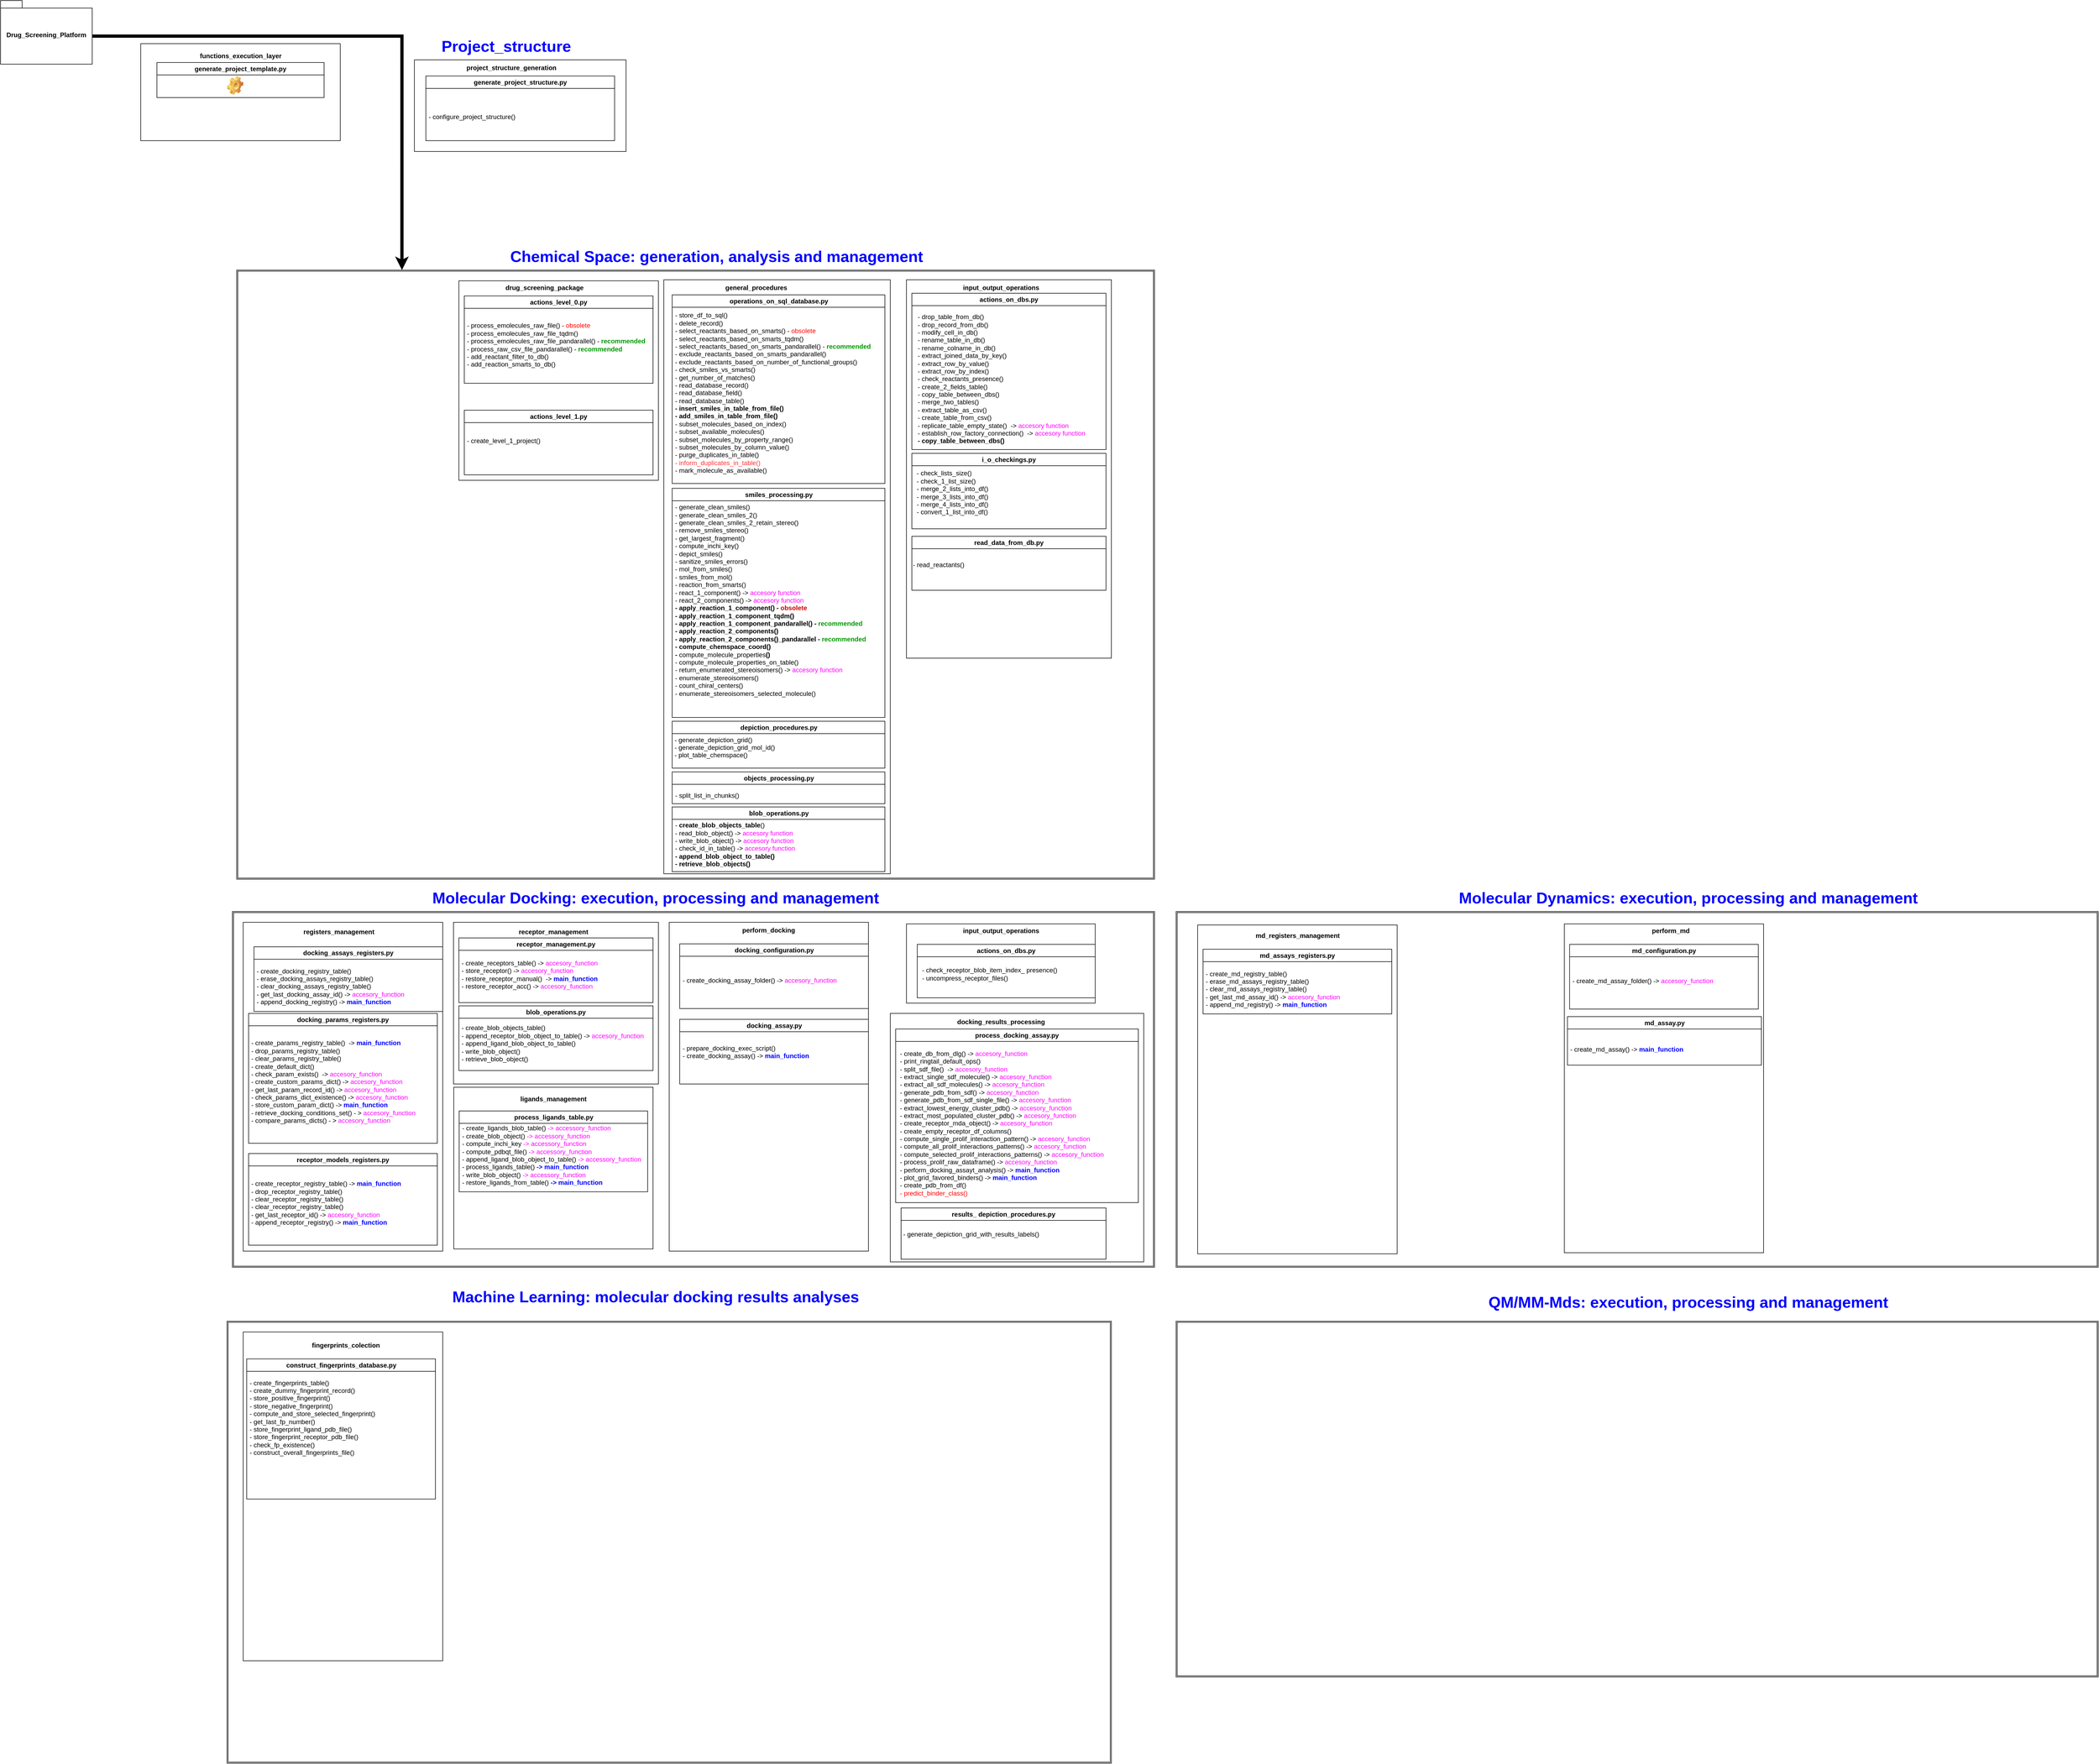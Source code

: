 <mxfile version="24.2.5" type="device">
  <diagram name="Page-1" id="ZjDDQJJPFg0Ox1GyfzFk">
    <mxGraphModel dx="5005" dy="4992" grid="1" gridSize="10" guides="1" tooltips="1" connect="1" arrows="0" fold="1" page="1" pageScale="1" pageWidth="850" pageHeight="4000" math="0" shadow="0">
      <root>
        <mxCell id="0" />
        <mxCell id="1" parent="0" />
        <mxCell id="5_DyJyI8M9IPfwXmiHKh-10" value="" style="shape=ext;double=1;rounded=0;whiteSpace=wrap;html=1;fillColor=none;" parent="1" vertex="1">
          <mxGeometry x="-2462" y="20" width="1702" height="1130" as="geometry" />
        </mxCell>
        <mxCell id="op9TbKIEDOTLHS-nMI7d-17" style="edgeStyle=orthogonalEdgeStyle;rounded=0;orthogonalLoop=1;jettySize=auto;html=1;exitX=0;exitY=0;exitDx=170;exitDy=66;exitPerimeter=0;entryX=0.18;entryY=0;entryDx=0;entryDy=0;entryPerimeter=0;strokeWidth=6;" parent="1" source="KJcT8KKadc8VXpA1oSE8-1" target="5_DyJyI8M9IPfwXmiHKh-10" edge="1">
          <mxGeometry relative="1" as="geometry">
            <mxPoint x="-2412" y="90" as="targetPoint" />
          </mxGeometry>
        </mxCell>
        <mxCell id="KJcT8KKadc8VXpA1oSE8-1" value="Drug_Screening_Platform" style="shape=folder;fontStyle=1;spacingTop=10;tabWidth=40;tabHeight=14;tabPosition=left;html=1;whiteSpace=wrap;" parent="1" vertex="1">
          <mxGeometry x="-2900" y="-480" width="170" height="118" as="geometry" />
        </mxCell>
        <mxCell id="S1ebgUeqdzHGPqSR9HJT-7" style="edgeStyle=orthogonalEdgeStyle;rounded=0;orthogonalLoop=1;jettySize=auto;html=1;exitX=1;exitY=0.5;exitDx=0;exitDy=0;entryX=0;entryY=0.5;entryDx=0;entryDy=0;" parent="1" edge="1">
          <mxGeometry relative="1" as="geometry">
            <mxPoint x="230" y="235" as="sourcePoint" />
          </mxGeometry>
        </mxCell>
        <mxCell id="S1ebgUeqdzHGPqSR9HJT-41" style="edgeStyle=orthogonalEdgeStyle;rounded=0;orthogonalLoop=1;jettySize=auto;html=1;exitX=0;exitY=1;exitDx=0;exitDy=0;entryX=0.75;entryY=1;entryDx=0;entryDy=0;" parent="1" edge="1">
          <mxGeometry relative="1" as="geometry">
            <mxPoint x="177.5" y="260" as="targetPoint" />
          </mxGeometry>
        </mxCell>
        <mxCell id="rPnB2i1iDil81EqJOdZv-5" value="" style="rounded=0;whiteSpace=wrap;html=1;" parent="1" vertex="1">
          <mxGeometry x="-2050" y="40" width="370" height="370" as="geometry" />
        </mxCell>
        <mxCell id="rPnB2i1iDil81EqJOdZv-6" value="drug_screening_package&amp;nbsp;" style="text;html=1;align=center;verticalAlign=middle;whiteSpace=wrap;rounded=0;fontStyle=1" parent="1" vertex="1">
          <mxGeometry x="-1987.5" y="38" width="195" height="30" as="geometry" />
        </mxCell>
        <mxCell id="rPnB2i1iDil81EqJOdZv-12" value="actions_level_0.py" style="swimlane;whiteSpace=wrap;html=1;" parent="1" vertex="1">
          <mxGeometry x="-2040" y="68" width="350" height="162" as="geometry">
            <mxRectangle x="190" y="190" width="140" height="30" as="alternateBounds" />
          </mxGeometry>
        </mxCell>
        <mxCell id="rPnB2i1iDil81EqJOdZv-13" value="- process_emolecules_raw_file() - &lt;font color=&quot;#ff0000&quot;&gt;obsolete&lt;/font&gt;&lt;div&gt;- process_emolecules_raw_file_tqdm()&lt;/div&gt;&lt;div&gt;- process_emolecules_raw_file_pandarallel() - &lt;font color=&quot;#009900&quot;&gt;&lt;b&gt;recommended&lt;/b&gt;&lt;/font&gt;&lt;/div&gt;&lt;div&gt;- process_raw_csv_file_pandarallel() -&amp;nbsp;&lt;font color=&quot;#009900&quot;&gt;&lt;b&gt;recommended&lt;/b&gt;&lt;/font&gt;&lt;font color=&quot;#009900&quot;&gt;&lt;b&gt;&lt;br&gt;&lt;/b&gt;&lt;/font&gt;&lt;div&gt;- add_reactant_filter_to_db()&lt;/div&gt;&lt;div&gt;- add_reaction_smarts_to_db()&lt;/div&gt;&lt;/div&gt;" style="text;html=1;align=left;verticalAlign=middle;whiteSpace=wrap;rounded=0;" parent="rPnB2i1iDil81EqJOdZv-12" vertex="1">
          <mxGeometry x="3" y="31" width="337" height="119" as="geometry" />
        </mxCell>
        <mxCell id="rPnB2i1iDil81EqJOdZv-15" value="actions_level_1.py" style="swimlane;whiteSpace=wrap;html=1;" parent="1" vertex="1">
          <mxGeometry x="-2040" y="280" width="350" height="120" as="geometry">
            <mxRectangle x="190" y="190" width="140" height="30" as="alternateBounds" />
          </mxGeometry>
        </mxCell>
        <mxCell id="rPnB2i1iDil81EqJOdZv-16" value="- create_level_1_project()" style="text;html=1;align=left;verticalAlign=middle;whiteSpace=wrap;rounded=0;" parent="rPnB2i1iDil81EqJOdZv-15" vertex="1">
          <mxGeometry x="3" y="25" width="190" height="64" as="geometry" />
        </mxCell>
        <mxCell id="op9TbKIEDOTLHS-nMI7d-1" value="" style="rounded=0;whiteSpace=wrap;html=1;" parent="1" vertex="1">
          <mxGeometry x="-1670" y="38" width="420" height="1102" as="geometry" />
        </mxCell>
        <mxCell id="op9TbKIEDOTLHS-nMI7d-2" value="general_procedures" style="text;html=1;align=center;verticalAlign=middle;whiteSpace=wrap;rounded=0;fontStyle=1" parent="1" vertex="1">
          <mxGeometry x="-1596.25" y="38" width="195" height="30" as="geometry" />
        </mxCell>
        <mxCell id="op9TbKIEDOTLHS-nMI7d-3" value="operations_on_sql_database.py" style="swimlane;whiteSpace=wrap;html=1;startSize=23;" parent="1" vertex="1">
          <mxGeometry x="-1654.5" y="66" width="394.5" height="350" as="geometry">
            <mxRectangle x="190" y="190" width="140" height="30" as="alternateBounds" />
          </mxGeometry>
        </mxCell>
        <mxCell id="op9TbKIEDOTLHS-nMI7d-4" value="- store_df_to_sql()&lt;div&gt;- delete_record()&lt;/div&gt;&lt;div&gt;- select_reactants_based_on_smarts() - &lt;font color=&quot;#ff0000&quot;&gt;obsolete&lt;/font&gt;&lt;/div&gt;&lt;div&gt;- select_reactants_based_on_smarts_tqdm()&lt;br&gt;&lt;/div&gt;&lt;div&gt;- select_reactants_based_on_smarts_pandarallel() - &lt;font color=&quot;#009900&quot;&gt;&lt;b&gt;recommended&lt;/b&gt;&lt;/font&gt;&lt;br&gt;&lt;/div&gt;&lt;div&gt;- exclude_reactants_based_on_smarts_pandarallel()&amp;nbsp;&lt;font color=&quot;#009900&quot;&gt;&lt;b&gt;&lt;br&gt;&lt;/b&gt;&lt;/font&gt;&lt;/div&gt;&lt;div&gt;- exclude_reactants_based_on_number_of_functional_groups()&lt;/div&gt;&lt;div&gt;- check_smiles_vs_smarts()&lt;/div&gt;&lt;div&gt;- get_number_of_matches()&lt;/div&gt;&lt;div&gt;- read_database_record()&lt;/div&gt;&lt;div&gt;- read_database_field()&lt;/div&gt;&lt;div&gt;- read_database_table()&lt;/div&gt;&lt;div&gt;&lt;b&gt;- insert_smiles_in_table_from_file()&lt;/b&gt;&lt;/div&gt;&lt;div&gt;&lt;b&gt;-&amp;nbsp;&lt;/b&gt;&lt;b style=&quot;background-color: initial;&quot;&gt;add_smiles_in_table_from_file()&lt;/b&gt;&lt;/div&gt;&lt;div&gt;- subset_molecules_based_on_index()&lt;/div&gt;&lt;div&gt;- subset_available_molecules()&lt;/div&gt;&lt;div&gt;- subset_molecules_by_property_range()&lt;/div&gt;&lt;div&gt;- subset_molecules_by_column_value()&lt;/div&gt;&lt;div&gt;&lt;div&gt;- purge_duplicates_in_table()&lt;/div&gt;&lt;div&gt;&lt;font color=&quot;#ff3333&quot;&gt;- inform_duplicates_in_table()&lt;/font&gt;&lt;/div&gt;&lt;div&gt;- mark_molecule_as_available()&lt;/div&gt;&lt;/div&gt;" style="text;html=1;align=left;verticalAlign=middle;whiteSpace=wrap;rounded=0;" parent="op9TbKIEDOTLHS-nMI7d-3" vertex="1">
          <mxGeometry x="3" y="13" width="377" height="337" as="geometry" />
        </mxCell>
        <mxCell id="op9TbKIEDOTLHS-nMI7d-5" value="smiles_processing.py" style="swimlane;whiteSpace=wrap;html=1;startSize=23;" parent="1" vertex="1">
          <mxGeometry x="-1654.5" y="425" width="394.5" height="425" as="geometry">
            <mxRectangle x="190" y="190" width="140" height="30" as="alternateBounds" />
          </mxGeometry>
        </mxCell>
        <mxCell id="op9TbKIEDOTLHS-nMI7d-6" value="- generate_clean_smiles()&lt;div&gt;- generate_clean_smiles_2()&lt;/div&gt;&lt;div&gt;- generate_clean_smiles_2_retain_stereo()&lt;br&gt;&lt;div&gt;- remove_smiles_stereo()&lt;/div&gt;&lt;div&gt;- get_largest_fragment()&lt;/div&gt;&lt;div&gt;- compute_inchi_key()&lt;/div&gt;&lt;div&gt;- depict_smiles()&lt;/div&gt;&lt;div&gt;- sanitize_smiles_errors()&lt;/div&gt;&lt;div&gt;- mol_from_smiles()&lt;/div&gt;&lt;div&gt;- smiles_from_mol()&lt;/div&gt;&lt;div&gt;- reaction_from_smarts()&lt;/div&gt;&lt;div&gt;- react_1_component()&amp;nbsp;&lt;span style=&quot;background-color: initial;&quot;&gt;-&amp;gt;&lt;/span&gt;&lt;span style=&quot;background-color: initial;&quot;&gt;&amp;nbsp;&lt;/span&gt;&lt;font style=&quot;background-color: initial;&quot; color=&quot;#ff00ff&quot;&gt;accesory function&lt;/font&gt;&lt;/div&gt;&lt;div&gt;- react_2_components()&amp;nbsp;&lt;span style=&quot;background-color: initial;&quot;&gt;-&amp;gt;&lt;/span&gt;&lt;span style=&quot;background-color: initial;&quot;&gt;&amp;nbsp;&lt;/span&gt;&lt;font style=&quot;background-color: initial;&quot; color=&quot;#ff00ff&quot;&gt;accesory function&lt;/font&gt;&lt;br&gt;&lt;/div&gt;&lt;div&gt;&lt;b&gt;- apply_reaction_1_component() - &lt;font color=&quot;#cc0000&quot;&gt;obsolete&lt;/font&gt;&lt;/b&gt;&lt;/div&gt;&lt;div&gt;&lt;b&gt;- apply_reaction_1_component_tqdm()&lt;/b&gt;&lt;b&gt;&lt;font color=&quot;#cc0000&quot;&gt;&lt;br&gt;&lt;/font&gt;&lt;/b&gt;&lt;/div&gt;&lt;div&gt;&lt;b&gt;- apply_reaction_1_component_pandarallel() - &lt;font color=&quot;#009900&quot;&gt;recommended&lt;/font&gt;&lt;/b&gt;&lt;b&gt;&lt;br&gt;&lt;/b&gt;&lt;/div&gt;&lt;div&gt;&lt;div&gt;&lt;b&gt;- apply_reaction_2_components()&lt;/b&gt;&lt;/div&gt;&lt;div&gt;&lt;b&gt;- apply_reaction_2_components()_pandarallel - &lt;font color=&quot;#009900&quot;&gt;recommended&lt;/font&gt;&lt;/b&gt;&lt;b&gt;&lt;br&gt;&lt;/b&gt;&lt;/div&gt;&lt;div&gt;&lt;b&gt;- compute_chemspace_coord()&lt;/b&gt;&lt;/div&gt;&lt;div&gt;&lt;b&gt;- &lt;/b&gt;compute_molecule_properties&lt;b&gt;()&lt;/b&gt;&lt;/div&gt;&lt;div&gt;- compute_&lt;span style=&quot;background-color: initial;&quot;&gt;molecule_properties_on_table()&lt;/span&gt;&lt;/div&gt;&lt;div&gt;&lt;span style=&quot;background-color: initial;&quot;&gt;- return_enumerated_stereoisomers()&amp;nbsp;&lt;/span&gt;&lt;span style=&quot;background-color: initial;&quot;&gt;-&amp;gt;&lt;/span&gt;&lt;span style=&quot;background-color: initial;&quot;&gt;&amp;nbsp;&lt;/span&gt;&lt;font style=&quot;background-color: initial;&quot; color=&quot;#ff00ff&quot;&gt;accesory function&lt;/font&gt;&lt;/div&gt;&lt;div&gt;- enumerate_stereoisomers()&lt;span style=&quot;background-color: initial;&quot;&gt;&lt;br&gt;&lt;/span&gt;&lt;/div&gt;&lt;div&gt;- count_chiral_centers()&lt;/div&gt;&lt;div&gt;- enumerate_stereoisomers_selected_molecule()&lt;/div&gt;&lt;div&gt;&lt;br&gt;&lt;/div&gt;&lt;/div&gt;&lt;div&gt;&lt;br&gt;&lt;/div&gt;&lt;/div&gt;" style="text;html=1;align=left;verticalAlign=middle;whiteSpace=wrap;rounded=0;" parent="op9TbKIEDOTLHS-nMI7d-5" vertex="1">
          <mxGeometry x="3" y="61" width="367" height="321" as="geometry" />
        </mxCell>
        <mxCell id="op9TbKIEDOTLHS-nMI7d-7" value="" style="rounded=0;whiteSpace=wrap;html=1;" parent="1" vertex="1">
          <mxGeometry x="-1220" y="38" width="380" height="702" as="geometry" />
        </mxCell>
        <mxCell id="op9TbKIEDOTLHS-nMI7d-8" value="input_output_operations" style="text;html=1;align=center;verticalAlign=middle;whiteSpace=wrap;rounded=0;fontStyle=1" parent="1" vertex="1">
          <mxGeometry x="-1142.5" y="38" width="195" height="30" as="geometry" />
        </mxCell>
        <mxCell id="op9TbKIEDOTLHS-nMI7d-9" value="actions_on_dbs.py" style="swimlane;whiteSpace=wrap;html=1;startSize=23;" parent="1" vertex="1">
          <mxGeometry x="-1210" y="63" width="360" height="290" as="geometry">
            <mxRectangle x="190" y="190" width="140" height="30" as="alternateBounds" />
          </mxGeometry>
        </mxCell>
        <mxCell id="op9TbKIEDOTLHS-nMI7d-10" value="- drop_table_from_db()&lt;div&gt;-&amp;nbsp;&lt;span style=&quot;background-color: initial;&quot;&gt;drop_record_from_db()&lt;/span&gt;&lt;/div&gt;&lt;div&gt;- modify_cell_in_db()&lt;/div&gt;&lt;div&gt;- rename_table_in_db()&lt;/div&gt;&lt;div&gt;- rename_colname_in_db()&lt;/div&gt;&lt;div&gt;- extract_joined_data_by_key()&lt;/div&gt;&lt;div&gt;- extract_row_by_value()&lt;/div&gt;&lt;div&gt;- extract_row_by_index()&lt;/div&gt;&lt;div&gt;- check_reactants_presence()&lt;/div&gt;&lt;div&gt;- create_2_fields_table()&lt;/div&gt;&lt;div&gt;- copy_table_between_dbs()&lt;/div&gt;&lt;div&gt;- merge_two_tables()&lt;/div&gt;&lt;div&gt;- extract_table_as_csv()&lt;/div&gt;&lt;div&gt;- create_table_from_csv()&lt;/div&gt;&lt;div&gt;- replicate_table_empty_state()&amp;nbsp;&amp;nbsp;&lt;span style=&quot;background-color: initial;&quot;&gt;-&amp;gt;&lt;/span&gt;&lt;span style=&quot;background-color: initial;&quot;&gt;&amp;nbsp;&lt;/span&gt;&lt;font style=&quot;background-color: initial;&quot; color=&quot;#ff00ff&quot;&gt;accesory function&lt;/font&gt;&lt;/div&gt;&lt;div&gt;&lt;font style=&quot;background-color: initial;&quot;&gt;- establish_row_factory_connection()&amp;nbsp;&amp;nbsp;&lt;/font&gt;&lt;span style=&quot;background-color: initial;&quot;&gt;-&amp;gt;&lt;/span&gt;&lt;span style=&quot;background-color: initial;&quot;&gt;&amp;nbsp;&lt;/span&gt;&lt;font style=&quot;background-color: initial;&quot; color=&quot;#ff00ff&quot;&gt;accesory function&lt;/font&gt;&lt;/div&gt;&lt;div&gt;&lt;font style=&quot;background-color: initial;&quot;&gt;&lt;b&gt;- copy_table_between_dbs()&lt;/b&gt;&lt;/font&gt;&lt;/div&gt;" style="text;html=1;align=left;verticalAlign=middle;whiteSpace=wrap;rounded=0;" parent="op9TbKIEDOTLHS-nMI7d-9" vertex="1">
          <mxGeometry x="9.25" y="27" width="340.75" height="263" as="geometry" />
        </mxCell>
        <mxCell id="op9TbKIEDOTLHS-nMI7d-11" value="i_o_checkings.py" style="swimlane;whiteSpace=wrap;html=1;startSize=23;" parent="1" vertex="1">
          <mxGeometry x="-1210" y="360" width="360" height="140" as="geometry">
            <mxRectangle x="190" y="190" width="140" height="30" as="alternateBounds" />
          </mxGeometry>
        </mxCell>
        <mxCell id="op9TbKIEDOTLHS-nMI7d-12" value="- check_lists_size()&lt;div&gt;- check_1_list_size()&lt;/div&gt;&lt;div&gt;- merge_2_lists_into_df()&lt;/div&gt;&lt;div&gt;- merge_3_lists_into_df()&lt;/div&gt;&lt;div&gt;- merge_4_lists_into_df()&lt;br&gt;&lt;/div&gt;&lt;div&gt;- convert_1_list_into_df()&lt;/div&gt;" style="text;html=1;align=left;verticalAlign=middle;whiteSpace=wrap;rounded=0;" parent="op9TbKIEDOTLHS-nMI7d-11" vertex="1">
          <mxGeometry x="7" y="21" width="227" height="103" as="geometry" />
        </mxCell>
        <mxCell id="op9TbKIEDOTLHS-nMI7d-14" value="read_data_from_db.py" style="swimlane;whiteSpace=wrap;html=1;startSize=23;" parent="1" vertex="1">
          <mxGeometry x="-1210" y="514" width="360" height="100" as="geometry">
            <mxRectangle x="190" y="190" width="140" height="30" as="alternateBounds" />
          </mxGeometry>
        </mxCell>
        <mxCell id="op9TbKIEDOTLHS-nMI7d-15" value="- read_reactants()&lt;div&gt;&lt;br&gt;&lt;/div&gt;" style="text;html=1;align=left;verticalAlign=middle;whiteSpace=wrap;rounded=0;" parent="op9TbKIEDOTLHS-nMI7d-14" vertex="1">
          <mxGeometry y="29" width="227" height="61" as="geometry" />
        </mxCell>
        <mxCell id="op9TbKIEDOTLHS-nMI7d-18" value="depiction_procedures.py" style="swimlane;whiteSpace=wrap;html=1;startSize=23;" parent="1" vertex="1">
          <mxGeometry x="-1654.5" y="857" width="394.5" height="87" as="geometry">
            <mxRectangle x="190" y="190" width="140" height="30" as="alternateBounds" />
          </mxGeometry>
        </mxCell>
        <mxCell id="op9TbKIEDOTLHS-nMI7d-20" value="- generate_depiction_grid()&lt;div&gt;-&amp;nbsp;&lt;span style=&quot;background-color: initial;&quot;&gt;generate_depiction_grid_mol_id()&lt;/span&gt;&lt;/div&gt;&lt;div&gt;- plot_table_chemspace()&lt;br&gt;&lt;div&gt;&lt;br&gt;&lt;/div&gt;&lt;/div&gt;&lt;div&gt;&lt;br&gt;&lt;/div&gt;" style="text;html=1;align=left;verticalAlign=middle;whiteSpace=wrap;rounded=0;" parent="op9TbKIEDOTLHS-nMI7d-18" vertex="1">
          <mxGeometry x="2" y="31" width="227" height="64" as="geometry" />
        </mxCell>
        <mxCell id="lbyZ6owVBrFahI_U88o8-2" value="objects_processing.py" style="swimlane;whiteSpace=wrap;html=1;startSize=23;" parent="1" vertex="1">
          <mxGeometry x="-1654.5" y="951" width="394.5" height="59" as="geometry">
            <mxRectangle x="190" y="190" width="140" height="30" as="alternateBounds" />
          </mxGeometry>
        </mxCell>
        <mxCell id="lbyZ6owVBrFahI_U88o8-3" value="- split_list_in_chunks()&lt;div&gt;&lt;div&gt;&lt;br&gt;&lt;/div&gt;&lt;/div&gt;" style="text;html=1;align=left;verticalAlign=middle;whiteSpace=wrap;rounded=0;" parent="lbyZ6owVBrFahI_U88o8-2" vertex="1">
          <mxGeometry x="3" y="38" width="227" height="25" as="geometry" />
        </mxCell>
        <mxCell id="6K7ebZLv46I86Yor-Uzl-1" value="blob_operations.py" style="swimlane;whiteSpace=wrap;html=1;startSize=23;" parent="1" vertex="1">
          <mxGeometry x="-1654.5" y="1016" width="394.5" height="120" as="geometry">
            <mxRectangle x="190" y="190" width="140" height="30" as="alternateBounds" />
          </mxGeometry>
        </mxCell>
        <mxCell id="6K7ebZLv46I86Yor-Uzl-2" value="- &lt;b&gt;create_blob_objects_table&lt;/b&gt;()&lt;div&gt;&lt;div&gt;- read_blob_object() -&amp;gt; &lt;font color=&quot;#ff00ff&quot;&gt;accesory function&lt;/font&gt;&lt;/div&gt;&lt;div&gt;- write_blob_object()&amp;nbsp;&lt;span style=&quot;background-color: initial;&quot;&gt;-&amp;gt; &lt;font color=&quot;#ff00ff&quot;&gt;accesory function&lt;/font&gt;&lt;/span&gt;&lt;/div&gt;&lt;div&gt;- check_id_in_table() -&amp;gt; &lt;font color=&quot;#ff00ff&quot;&gt;accesory function&lt;/font&gt;&lt;br&gt;&lt;div&gt;&lt;b&gt;- append_blob_object_to_table()&lt;/b&gt;&lt;/div&gt;&lt;div&gt;&lt;b&gt;- retrieve_blob_objects()&lt;br&gt;&lt;/b&gt;&lt;div&gt;&lt;div&gt;&lt;br&gt;&lt;/div&gt;&lt;/div&gt;&lt;/div&gt;&lt;/div&gt;&lt;/div&gt;" style="text;html=1;align=left;verticalAlign=middle;whiteSpace=wrap;rounded=0;" parent="6K7ebZLv46I86Yor-Uzl-1" vertex="1">
          <mxGeometry x="3" y="34" width="267" height="86" as="geometry" />
        </mxCell>
        <mxCell id="qKzU55aZ_MgjHmYQfqIT-2" value="" style="rounded=0;whiteSpace=wrap;html=1;" parent="1" vertex="1">
          <mxGeometry x="-2640" y="-400" width="370" height="180" as="geometry" />
        </mxCell>
        <mxCell id="qKzU55aZ_MgjHmYQfqIT-3" value="functions_execution_layer" style="text;html=1;align=center;verticalAlign=middle;whiteSpace=wrap;rounded=0;fontStyle=1" parent="1" vertex="1">
          <mxGeometry x="-2552.5" y="-392" width="195" height="30" as="geometry" />
        </mxCell>
        <mxCell id="5_DyJyI8M9IPfwXmiHKh-1" value="generate_project_template.py" style="swimlane;whiteSpace=wrap;html=1;" parent="1" vertex="1">
          <mxGeometry x="-2610" y="-365" width="310" height="65" as="geometry">
            <mxRectangle x="190" y="190" width="140" height="30" as="alternateBounds" />
          </mxGeometry>
        </mxCell>
        <mxCell id="5_DyJyI8M9IPfwXmiHKh-4" value="" style="shape=image;html=1;verticalLabelPosition=bottom;verticalAlign=top;imageAspect=1;aspect=fixed;image=img/clipart/Gear_128x128.png" parent="5_DyJyI8M9IPfwXmiHKh-1" vertex="1">
          <mxGeometry x="130.16" y="25" width="29.84" height="35" as="geometry" />
        </mxCell>
        <mxCell id="5_DyJyI8M9IPfwXmiHKh-11" value="Chemical Space: generation, analysis and management" style="text;html=1;align=center;verticalAlign=middle;whiteSpace=wrap;rounded=0;fontSize=29;fontColor=#0000FF;fontStyle=1" parent="1" vertex="1">
          <mxGeometry x="-1972" y="-20" width="800" height="30" as="geometry" />
        </mxCell>
        <mxCell id="5_DyJyI8M9IPfwXmiHKh-12" value="" style="shape=ext;double=1;rounded=0;whiteSpace=wrap;html=1;fillColor=none;" parent="1" vertex="1">
          <mxGeometry x="-2470" y="1210" width="1710" height="660" as="geometry" />
        </mxCell>
        <mxCell id="5_DyJyI8M9IPfwXmiHKh-13" value="Molecular Docking: execution, processing and management" style="text;html=1;align=center;verticalAlign=middle;whiteSpace=wrap;rounded=0;fontSize=29;fontColor=#0000FF;fontStyle=1" parent="1" vertex="1">
          <mxGeometry x="-2125" y="1170" width="880" height="30" as="geometry" />
        </mxCell>
        <mxCell id="5_DyJyI8M9IPfwXmiHKh-14" value="" style="shape=ext;double=1;rounded=0;whiteSpace=wrap;html=1;fillColor=none;" parent="1" vertex="1">
          <mxGeometry x="-2480" y="1970" width="1640" height="820" as="geometry" />
        </mxCell>
        <mxCell id="5_DyJyI8M9IPfwXmiHKh-15" value="Machine Learning: molecular docking results analyses" style="text;html=1;align=center;verticalAlign=middle;whiteSpace=wrap;rounded=0;fontSize=29;fontColor=#0000FF;fontStyle=1" parent="1" vertex="1">
          <mxGeometry x="-2125" y="1910" width="880" height="30" as="geometry" />
        </mxCell>
        <mxCell id="aTlMjv3ezEQamQvf1I-T-4" value="" style="rounded=0;whiteSpace=wrap;html=1;" parent="1" vertex="1">
          <mxGeometry x="-2060" y="1230" width="380" height="300" as="geometry" />
        </mxCell>
        <mxCell id="aTlMjv3ezEQamQvf1I-T-5" value="receptor_management" style="text;html=1;align=center;verticalAlign=middle;whiteSpace=wrap;rounded=0;fontStyle=1" parent="1" vertex="1">
          <mxGeometry x="-1972.5" y="1233" width="195" height="30" as="geometry" />
        </mxCell>
        <mxCell id="aTlMjv3ezEQamQvf1I-T-8" value="receptor_management.py" style="swimlane;whiteSpace=wrap;html=1;" parent="1" vertex="1">
          <mxGeometry x="-2050" y="1259" width="360" height="120" as="geometry">
            <mxRectangle x="190" y="190" width="140" height="30" as="alternateBounds" />
          </mxGeometry>
        </mxCell>
        <mxCell id="aTlMjv3ezEQamQvf1I-T-9" value="- create_receptors_table() -&amp;gt; &lt;font color=&quot;#ff00ff&quot;&gt;accesory_function&lt;/font&gt;&lt;div&gt;- store_receptor()&amp;nbsp;&lt;span style=&quot;background-color: initial;&quot;&gt;-&amp;gt;&lt;/span&gt;&lt;span style=&quot;background-color: initial;&quot;&gt;&amp;nbsp;&lt;/span&gt;&lt;font style=&quot;background-color: initial;&quot; color=&quot;#ff00ff&quot;&gt;accesory_function&lt;/font&gt;&lt;/div&gt;&lt;div&gt;- restore_receptor_manual()&amp;nbsp;&amp;nbsp;&lt;span style=&quot;background-color: initial;&quot;&gt;-&amp;gt;&lt;/span&gt;&lt;span style=&quot;background-color: initial;&quot;&gt;&amp;nbsp;&lt;/span&gt;&lt;b style=&quot;background-color: initial;&quot;&gt;&lt;font color=&quot;#0000ff&quot;&gt;main_function&lt;/font&gt;&lt;/b&gt;&lt;/div&gt;&lt;div&gt;- restore_receptor_acc()&amp;nbsp;&lt;span style=&quot;background-color: initial;&quot;&gt;-&amp;gt;&lt;/span&gt;&lt;span style=&quot;background-color: initial;&quot;&gt;&amp;nbsp;&lt;/span&gt;&lt;font style=&quot;background-color: initial;&quot; color=&quot;#ff00ff&quot;&gt;accesory_function&lt;/font&gt;&lt;br&gt;&lt;/div&gt;" style="text;html=1;align=left;verticalAlign=middle;whiteSpace=wrap;rounded=0;" parent="aTlMjv3ezEQamQvf1I-T-8" vertex="1">
          <mxGeometry x="3" y="23" width="337" height="89" as="geometry" />
        </mxCell>
        <mxCell id="CnKzWvlWqhQ8PirCTRX0-1" value="blob_operations.py" style="swimlane;whiteSpace=wrap;html=1;startSize=23;" parent="1" vertex="1">
          <mxGeometry x="-2050" y="1385" width="360" height="120" as="geometry">
            <mxRectangle x="190" y="190" width="140" height="30" as="alternateBounds" />
          </mxGeometry>
        </mxCell>
        <mxCell id="CnKzWvlWqhQ8PirCTRX0-2" value="&lt;div&gt;&lt;div&gt;- create_blob_objects_table()&amp;nbsp;&lt;/div&gt;&lt;div&gt;- append_receptor_blob_object_to_table()&amp;nbsp;&lt;span style=&quot;background-color: initial;&quot;&gt;-&amp;gt;&lt;/span&gt;&lt;span style=&quot;background-color: initial;&quot;&gt;&amp;nbsp;&lt;/span&gt;&lt;font style=&quot;background-color: initial;&quot; color=&quot;#ff00ff&quot;&gt;accesory_function&lt;/font&gt;&lt;/div&gt;&lt;div&gt;- append_ligand_blob_object_to_table()&lt;/div&gt;&lt;div&gt;- write_blob_object()&lt;/div&gt;&lt;div&gt;&lt;div&gt;- retrieve_blob_object()&lt;/div&gt;&lt;/div&gt;&lt;/div&gt;&lt;div&gt;&lt;br&gt;&lt;/div&gt;" style="text;html=1;align=left;verticalAlign=middle;whiteSpace=wrap;rounded=0;" parent="CnKzWvlWqhQ8PirCTRX0-1" vertex="1">
          <mxGeometry x="3" y="34" width="357" height="86" as="geometry" />
        </mxCell>
        <mxCell id="BOrHv1OWvrkvpR48PMWf-4" value="" style="rounded=0;whiteSpace=wrap;html=1;" parent="1" vertex="1">
          <mxGeometry x="-1220" y="1233" width="350" height="147" as="geometry" />
        </mxCell>
        <mxCell id="BOrHv1OWvrkvpR48PMWf-8" value="input_output_operations" style="text;html=1;align=center;verticalAlign=middle;whiteSpace=wrap;rounded=0;fontStyle=1" parent="1" vertex="1">
          <mxGeometry x="-1142.5" y="1231" width="195" height="30" as="geometry" />
        </mxCell>
        <mxCell id="7TFo4y6W_42p0ru7j4Ib-7" value="" style="rounded=0;whiteSpace=wrap;html=1;" parent="1" vertex="1">
          <mxGeometry x="-2059.5" y="1536" width="369.5" height="300" as="geometry" />
        </mxCell>
        <mxCell id="7TFo4y6W_42p0ru7j4Ib-8" value="ligands_management" style="text;html=1;align=center;verticalAlign=middle;whiteSpace=wrap;rounded=0;fontStyle=1" parent="1" vertex="1">
          <mxGeometry x="-1972" y="1543" width="195" height="30" as="geometry" />
        </mxCell>
        <mxCell id="7TFo4y6W_42p0ru7j4Ib-9" value="process_ligands_table.py" style="swimlane;whiteSpace=wrap;html=1;" parent="1" vertex="1">
          <mxGeometry x="-2049.5" y="1580" width="349.5" height="150" as="geometry">
            <mxRectangle x="190" y="190" width="140" height="30" as="alternateBounds" />
          </mxGeometry>
        </mxCell>
        <mxCell id="7TFo4y6W_42p0ru7j4Ib-10" value="&lt;div&gt;- create_ligands_blob_table()&amp;nbsp;&lt;span style=&quot;color: rgb(255, 0, 255); background-color: initial;&quot;&gt;-&amp;gt; accessory_function&lt;/span&gt;&lt;/div&gt;- create_blob_object()&amp;nbsp;&lt;span style=&quot;color: rgb(255, 0, 255);&quot;&gt;-&amp;gt; accessory_function&lt;/span&gt;&lt;div&gt;- compute_inchi_key&amp;nbsp;&lt;span style=&quot;color: rgb(255, 0, 255); background-color: initial;&quot;&gt;-&amp;gt; accessory_function&lt;/span&gt;&lt;/div&gt;&lt;div&gt;- compute_pdbqt_file()&amp;nbsp;&lt;span style=&quot;color: rgb(255, 0, 255);&quot;&gt;-&amp;gt; accessory_function&lt;/span&gt;&lt;br&gt;&lt;div&gt;- append_ligand_blob_object_to_table()&amp;nbsp;&lt;span style=&quot;color: rgb(255, 0, 255); background-color: initial;&quot;&gt;-&amp;gt; accessory_function&lt;/span&gt;&lt;/div&gt;&lt;div&gt;- process_ligands_table()&amp;nbsp;&lt;span style=&quot;background-color: initial;&quot;&gt;&lt;b style=&quot;&quot;&gt;&lt;font color=&quot;#0000ff&quot;&gt;-&amp;gt; main_function&lt;/font&gt;&lt;/b&gt;&lt;/span&gt;&lt;/div&gt;&lt;div&gt;- write_blob_object() &lt;font color=&quot;#ff00ff&quot;&gt;-&amp;gt; accessory_function&lt;/font&gt;&lt;/div&gt;&lt;div&gt;- restore_ligands_from_table()&amp;nbsp;&lt;b style=&quot;background-color: initial;&quot;&gt;&lt;font color=&quot;#0000ff&quot;&gt;-&amp;gt; main_function&lt;/font&gt;&lt;/b&gt;&lt;/div&gt;&lt;div&gt;&lt;br&gt;&lt;/div&gt;&lt;div&gt;&lt;br&gt;&lt;/div&gt;&lt;/div&gt;&lt;div&gt;&lt;br&gt;&lt;/div&gt;" style="text;html=1;align=left;verticalAlign=middle;whiteSpace=wrap;rounded=0;" parent="7TFo4y6W_42p0ru7j4Ib-9" vertex="1">
          <mxGeometry x="3" y="29" width="337" height="149" as="geometry" />
        </mxCell>
        <mxCell id="EQOfs4SET3LyxnaPZ16r-1" value="" style="rounded=0;whiteSpace=wrap;html=1;" parent="1" vertex="1">
          <mxGeometry x="-1660" y="1230" width="369.5" height="610" as="geometry" />
        </mxCell>
        <mxCell id="EQOfs4SET3LyxnaPZ16r-2" value="perform_docking" style="text;html=1;align=center;verticalAlign=middle;whiteSpace=wrap;rounded=0;fontStyle=1" parent="1" vertex="1">
          <mxGeometry x="-1572.75" y="1230" width="195" height="30" as="geometry" />
        </mxCell>
        <mxCell id="EQOfs4SET3LyxnaPZ16r-3" value="docking_configuration.py" style="swimlane;whiteSpace=wrap;html=1;" parent="1" vertex="1">
          <mxGeometry x="-1640.5" y="1270" width="350" height="120" as="geometry">
            <mxRectangle x="190" y="190" width="140" height="30" as="alternateBounds" />
          </mxGeometry>
        </mxCell>
        <mxCell id="EQOfs4SET3LyxnaPZ16r-4" value="&lt;div&gt;&lt;br&gt;&lt;/div&gt;&lt;div&gt;- create_docking_assay_folder() -&amp;gt; &lt;font color=&quot;#ff00ff&quot;&gt;accesory_function&lt;/font&gt;&lt;/div&gt;&lt;div&gt;&lt;br&gt;&lt;/div&gt;" style="text;html=1;align=left;verticalAlign=middle;whiteSpace=wrap;rounded=0;" parent="EQOfs4SET3LyxnaPZ16r-3" vertex="1">
          <mxGeometry x="3" y="23" width="337" height="89" as="geometry" />
        </mxCell>
        <mxCell id="ADFE6VU8ZeG-jz34yDhz-1" value="" style="rounded=0;whiteSpace=wrap;html=1;" parent="1" vertex="1">
          <mxGeometry x="-2450" y="1230" width="370" height="610" as="geometry" />
        </mxCell>
        <mxCell id="ADFE6VU8ZeG-jz34yDhz-2" value="registers_management" style="text;html=1;align=center;verticalAlign=middle;whiteSpace=wrap;rounded=0;fontStyle=1" parent="1" vertex="1">
          <mxGeometry x="-2370" y="1233" width="195" height="30" as="geometry" />
        </mxCell>
        <mxCell id="ADFE6VU8ZeG-jz34yDhz-3" value="docking_params_registers.py" style="swimlane;whiteSpace=wrap;html=1;" parent="1" vertex="1">
          <mxGeometry x="-2440" y="1399" width="350" height="241" as="geometry">
            <mxRectangle x="190" y="190" width="140" height="30" as="alternateBounds" />
          </mxGeometry>
        </mxCell>
        <mxCell id="ADFE6VU8ZeG-jz34yDhz-4" value="- create_params_registry_table()&amp;nbsp; -&amp;gt;&amp;nbsp;&lt;b&gt;&lt;font color=&quot;#0000ff&quot;&gt;main_function&lt;/font&gt;&lt;/b&gt;&lt;div&gt;- drop_params_registry_table()&amp;nbsp;&lt;div&gt;&lt;div&gt;- clear_&lt;span style=&quot;background-color: initial;&quot;&gt;params_registry_table()&lt;/span&gt;&lt;/div&gt;&lt;div&gt;- create_default_dict()&lt;/div&gt;&lt;div&gt;- check_param_exists()&amp;nbsp;&amp;nbsp;&lt;span style=&quot;background-color: initial;&quot;&gt;-&amp;gt;&lt;/span&gt;&lt;span style=&quot;background-color: initial;&quot;&gt;&amp;nbsp;&lt;/span&gt;&lt;font style=&quot;background-color: initial;&quot; color=&quot;#ff00ff&quot;&gt;accesory_function&lt;/font&gt;&lt;/div&gt;&lt;div&gt;- create_custom_params_dict()&amp;nbsp;&lt;span style=&quot;background-color: initial;&quot;&gt;-&amp;gt;&lt;/span&gt;&lt;span style=&quot;background-color: initial;&quot;&gt;&amp;nbsp;&lt;/span&gt;&lt;font style=&quot;background-color: initial;&quot; color=&quot;#ff00ff&quot;&gt;accesory_function&lt;/font&gt;&lt;/div&gt;&lt;div&gt;&lt;font style=&quot;background-color: initial;&quot;&gt;- get_last_param_record_id() -&amp;gt;&lt;/font&gt;&lt;font style=&quot;background-color: initial;&quot; color=&quot;#ff00ff&quot;&gt; accesory_function&lt;/font&gt;&lt;/div&gt;&lt;div&gt;&lt;font style=&quot;background-color: initial;&quot;&gt;- check_params_dict_existence() -&amp;gt;&lt;/font&gt;&lt;font style=&quot;background-color: initial;&quot; color=&quot;#ff00ff&quot;&gt; accesory_function&lt;/font&gt;&lt;/div&gt;&lt;div&gt;&lt;font style=&quot;background-color: initial;&quot;&gt;- store_custom_param_dict() -&amp;gt; &lt;b&gt;&lt;font color=&quot;#0000ff&quot;&gt;main_function&lt;/font&gt;&lt;/b&gt;&lt;/font&gt;&lt;/div&gt;&lt;div&gt;&lt;font style=&quot;background-color: initial;&quot;&gt;- retrieve_docking_conditions_set() - &amp;gt;&amp;nbsp;&lt;font color=&quot;#ff00ff&quot;&gt;accesory_function&lt;/font&gt;&lt;b&gt;&lt;font color=&quot;#0000ff&quot;&gt;&lt;br&gt;&lt;/font&gt;&lt;/b&gt;&lt;/font&gt;&lt;/div&gt;&lt;div&gt;- compare_params_dicts()&amp;nbsp;&lt;span style=&quot;background-color: initial;&quot;&gt;- &amp;gt;&amp;nbsp;&lt;/span&gt;&lt;font style=&quot;background-color: initial;&quot; color=&quot;#ff00ff&quot;&gt;accesory_function&lt;/font&gt;&lt;/div&gt;&lt;/div&gt;&lt;/div&gt;" style="text;html=1;align=left;verticalAlign=middle;whiteSpace=wrap;rounded=0;" parent="ADFE6VU8ZeG-jz34yDhz-3" vertex="1">
          <mxGeometry x="3" y="23" width="337" height="207" as="geometry" />
        </mxCell>
        <mxCell id="eR63OcBkwr-KhbFWogTF-1" value="receptor_models_registers.py" style="swimlane;whiteSpace=wrap;html=1;" parent="1" vertex="1">
          <mxGeometry x="-2440" y="1659" width="350" height="170" as="geometry">
            <mxRectangle x="190" y="190" width="140" height="30" as="alternateBounds" />
          </mxGeometry>
        </mxCell>
        <mxCell id="eR63OcBkwr-KhbFWogTF-2" value="- create_receptor_registry_table() -&amp;gt; &lt;b&gt;&lt;font color=&quot;#0000ff&quot;&gt;main_function&amp;nbsp;&lt;/font&gt;&lt;/b&gt;&lt;div&gt;- drop_receptor_registry_table()&lt;/div&gt;&lt;div&gt;- clear_&lt;span style=&quot;background-color: initial;&quot;&gt;receptor_registry_table()&lt;/span&gt;&lt;/div&gt;&lt;div&gt;- clear_&lt;span style=&quot;background-color: initial;&quot;&gt;receptor_registry_table()&lt;/span&gt;&lt;/div&gt;&lt;div&gt;- get_last_receptor_id() -&amp;gt; &lt;font color=&quot;#ff00ff&quot;&gt;accesory_function&lt;/font&gt;&lt;/div&gt;&lt;div&gt;- append_receptor_registry()&amp;nbsp;&lt;span style=&quot;background-color: initial;&quot;&gt;-&amp;gt;&lt;/span&gt;&lt;span style=&quot;background-color: initial;&quot;&gt;&amp;nbsp;&lt;/span&gt;&lt;b style=&quot;background-color: initial;&quot;&gt;&lt;font color=&quot;#0000ff&quot;&gt;main_function&amp;nbsp;&lt;/font&gt;&lt;/b&gt;&lt;br&gt;&lt;/div&gt;&lt;div&gt;&lt;br&gt;&lt;/div&gt;" style="text;html=1;align=left;verticalAlign=middle;whiteSpace=wrap;rounded=0;" parent="eR63OcBkwr-KhbFWogTF-1" vertex="1">
          <mxGeometry x="3" y="27" width="337" height="143" as="geometry" />
        </mxCell>
        <mxCell id="OJveNlAJFDGngDRPULqP-1" value="docking_assay.py" style="swimlane;whiteSpace=wrap;html=1;" parent="1" vertex="1">
          <mxGeometry x="-1640.5" y="1410" width="350" height="120" as="geometry">
            <mxRectangle x="190" y="190" width="140" height="30" as="alternateBounds" />
          </mxGeometry>
        </mxCell>
        <mxCell id="OJveNlAJFDGngDRPULqP-2" value="&lt;div&gt;- prepare_docking_exec_script()&lt;/div&gt;&lt;div&gt;- create_docking_assay()&amp;nbsp;&lt;span style=&quot;background-color: initial;&quot;&gt;-&amp;gt;&lt;/span&gt;&lt;b style=&quot;background-color: initial;&quot;&gt;&amp;nbsp;&lt;font color=&quot;#0000ff&quot;&gt;main_function&lt;/font&gt;&lt;/b&gt;&lt;/div&gt;&lt;div&gt;&lt;br&gt;&lt;/div&gt;" style="text;html=1;align=left;verticalAlign=middle;whiteSpace=wrap;rounded=0;" parent="OJveNlAJFDGngDRPULqP-1" vertex="1">
          <mxGeometry x="3" y="23" width="337" height="89" as="geometry" />
        </mxCell>
        <mxCell id="Pbow1lUQlRlXHXGFYeLb-1" value="Project_structure" style="text;html=1;align=center;verticalAlign=middle;whiteSpace=wrap;rounded=0;fontSize=29;fontColor=#0000FF;fontStyle=1" parent="1" vertex="1">
          <mxGeometry x="-2132.5" y="-410" width="340" height="30" as="geometry" />
        </mxCell>
        <mxCell id="Pbow1lUQlRlXHXGFYeLb-2" value="" style="rounded=0;whiteSpace=wrap;html=1;" parent="1" vertex="1">
          <mxGeometry x="-2132.5" y="-370" width="392.5" height="170" as="geometry" />
        </mxCell>
        <mxCell id="Pbow1lUQlRlXHXGFYeLb-3" value="project_structure_generation" style="text;html=1;align=center;verticalAlign=middle;whiteSpace=wrap;rounded=0;fontStyle=1" parent="1" vertex="1">
          <mxGeometry x="-2050" y="-370" width="195" height="30" as="geometry" />
        </mxCell>
        <mxCell id="Pbow1lUQlRlXHXGFYeLb-4" value="generate_project_structure.py" style="swimlane;whiteSpace=wrap;html=1;" parent="1" vertex="1">
          <mxGeometry x="-2111.25" y="-340" width="350" height="120" as="geometry">
            <mxRectangle x="190" y="190" width="140" height="30" as="alternateBounds" />
          </mxGeometry>
        </mxCell>
        <mxCell id="Pbow1lUQlRlXHXGFYeLb-5" value="- configure_project_structure()" style="text;html=1;align=left;verticalAlign=middle;whiteSpace=wrap;rounded=0;" parent="Pbow1lUQlRlXHXGFYeLb-4" vertex="1">
          <mxGeometry x="3" y="31" width="337" height="89" as="geometry" />
        </mxCell>
        <mxCell id="Pf9SrlKcHNW4N-9utT2A-1" value="" style="rounded=0;whiteSpace=wrap;html=1;" parent="1" vertex="1">
          <mxGeometry x="-1250" y="1399" width="470" height="461" as="geometry" />
        </mxCell>
        <mxCell id="Pf9SrlKcHNW4N-9utT2A-2" value="docking_results_processing" style="text;html=1;align=center;verticalAlign=middle;whiteSpace=wrap;rounded=0;fontStyle=1" parent="1" vertex="1">
          <mxGeometry x="-1142.5" y="1400" width="195" height="30" as="geometry" />
        </mxCell>
        <mxCell id="Pf9SrlKcHNW4N-9utT2A-3" value="actions_on_dbs.py" style="swimlane;whiteSpace=wrap;html=1;startSize=23;" parent="1" vertex="1">
          <mxGeometry x="-1200" y="1271" width="330" height="99" as="geometry">
            <mxRectangle x="190" y="190" width="140" height="30" as="alternateBounds" />
          </mxGeometry>
        </mxCell>
        <mxCell id="Pf9SrlKcHNW4N-9utT2A-4" value="- check_receptor_blob_item_index_ presence()&lt;div&gt;- uncompress_receptor_files()&lt;/div&gt;" style="text;html=1;align=left;verticalAlign=middle;whiteSpace=wrap;rounded=0;" parent="Pf9SrlKcHNW4N-9utT2A-3" vertex="1">
          <mxGeometry x="7" y="29.5" width="290.75" height="50.5" as="geometry" />
        </mxCell>
        <mxCell id="Pf9SrlKcHNW4N-9utT2A-5" value="process_docking_assay.py" style="swimlane;whiteSpace=wrap;html=1;startSize=23;" parent="1" vertex="1">
          <mxGeometry x="-1240" y="1428" width="450" height="322" as="geometry">
            <mxRectangle x="190" y="190" width="140" height="30" as="alternateBounds" />
          </mxGeometry>
        </mxCell>
        <mxCell id="Pf9SrlKcHNW4N-9utT2A-6" value="- create_db_from_dlg() -&amp;gt; &lt;font color=&quot;#ff00ff&quot;&gt;accesory_function&lt;/font&gt;&lt;div&gt;- print_ringtail_default_ops()&lt;/div&gt;&lt;div&gt;- split_sdf_file()&amp;nbsp;&amp;nbsp;&lt;span style=&quot;background-color: initial;&quot;&gt;-&amp;gt;&lt;/span&gt;&lt;span style=&quot;background-color: initial;&quot;&gt;&amp;nbsp;&lt;/span&gt;&lt;font style=&quot;background-color: initial;&quot; color=&quot;#ff00ff&quot;&gt;accesory_function&lt;/font&gt;&lt;/div&gt;&lt;div&gt;- extract_single_sdf_molecule()&amp;nbsp;&lt;span style=&quot;background-color: initial;&quot;&gt;-&amp;gt;&lt;/span&gt;&lt;span style=&quot;background-color: initial;&quot;&gt;&amp;nbsp;&lt;/span&gt;&lt;font style=&quot;background-color: initial;&quot; color=&quot;#ff00ff&quot;&gt;accesory_function&lt;/font&gt;&lt;/div&gt;&lt;div&gt;- extract_all_sdf_molecules()&amp;nbsp;&lt;span style=&quot;background-color: initial;&quot;&gt;-&amp;gt;&lt;/span&gt;&lt;span style=&quot;background-color: initial;&quot;&gt;&amp;nbsp;&lt;/span&gt;&lt;font style=&quot;background-color: initial;&quot; color=&quot;#ff00ff&quot;&gt;accesory_function&lt;/font&gt;&lt;br&gt;&lt;/div&gt;&lt;div&gt;- generate_pdb_from_sdf()&amp;nbsp;&lt;span style=&quot;background-color: initial;&quot;&gt;-&amp;gt;&lt;/span&gt;&lt;span style=&quot;background-color: initial;&quot;&gt;&amp;nbsp;&lt;/span&gt;&lt;font style=&quot;background-color: initial;&quot; color=&quot;#ff00ff&quot;&gt;accesory_function&lt;/font&gt;&lt;font style=&quot;background-color: initial;&quot; color=&quot;#ff00ff&quot;&gt;&lt;br&gt;&lt;/font&gt;&lt;/div&gt;&lt;div&gt;- generate_pdb_from_sdf_single_file()&amp;nbsp;&lt;span style=&quot;background-color: initial;&quot;&gt;-&amp;gt;&lt;/span&gt;&lt;span style=&quot;background-color: initial;&quot;&gt;&amp;nbsp;&lt;/span&gt;&lt;font style=&quot;background-color: initial;&quot; color=&quot;#ff00ff&quot;&gt;accesory_function&lt;/font&gt;&lt;font style=&quot;background-color: initial;&quot; color=&quot;#ff00ff&quot;&gt;&lt;br&gt;&lt;/font&gt;&lt;/div&gt;&lt;div&gt;- extract_lowest_energy_cluster_pdb()&amp;nbsp;&lt;span style=&quot;background-color: initial;&quot;&gt;-&amp;gt;&lt;/span&gt;&lt;span style=&quot;background-color: initial;&quot;&gt;&amp;nbsp;&lt;/span&gt;&lt;font style=&quot;background-color: initial;&quot; color=&quot;#ff00ff&quot;&gt;accesory_function&lt;/font&gt;&lt;font style=&quot;background-color: initial;&quot; color=&quot;#ff00ff&quot;&gt;&lt;br&gt;&lt;/font&gt;&lt;/div&gt;&lt;div&gt;- extract_most_populated_cluster_pdb()&amp;nbsp;&lt;span style=&quot;background-color: initial;&quot;&gt;-&amp;gt;&lt;/span&gt;&lt;span style=&quot;background-color: initial;&quot;&gt;&amp;nbsp;&lt;/span&gt;&lt;font style=&quot;background-color: initial;&quot; color=&quot;#ff00ff&quot;&gt;accesory_function&lt;/font&gt;&lt;font style=&quot;background-color: initial;&quot; color=&quot;#ff00ff&quot;&gt;&lt;br&gt;&lt;/font&gt;&lt;/div&gt;&lt;div&gt;&lt;font style=&quot;background-color: initial;&quot;&gt;- create_receptor_mda_object()&amp;nbsp;&lt;/font&gt;&lt;span style=&quot;background-color: initial;&quot;&gt;-&amp;gt;&lt;/span&gt;&lt;span style=&quot;background-color: initial;&quot;&gt;&amp;nbsp;&lt;/span&gt;&lt;font style=&quot;background-color: initial;&quot; color=&quot;#ff00ff&quot;&gt;accesory_function&lt;/font&gt;&lt;/div&gt;&lt;div&gt;&lt;font style=&quot;background-color: initial;&quot;&gt;- create_empty_receptor_df_columns()&lt;/font&gt;&lt;/div&gt;&lt;div&gt;&lt;font style=&quot;background-color: initial;&quot;&gt;- compute_single_prolif_interaction_pattern()&amp;nbsp;&lt;/font&gt;&lt;span style=&quot;background-color: initial;&quot;&gt;-&amp;gt;&lt;/span&gt;&lt;span style=&quot;background-color: initial;&quot;&gt;&amp;nbsp;&lt;/span&gt;&lt;font style=&quot;background-color: initial;&quot; color=&quot;#ff00ff&quot;&gt;accesory_function&lt;/font&gt;&lt;font style=&quot;background-color: initial;&quot; color=&quot;#ff00ff&quot;&gt;&lt;br&gt;&lt;/font&gt;&lt;/div&gt;&lt;div&gt;&lt;font style=&quot;background-color: initial;&quot;&gt;- compute_all_prolif_interactions_patterns()&amp;nbsp;&lt;/font&gt;&lt;span style=&quot;background-color: initial;&quot;&gt;-&amp;gt;&lt;/span&gt;&lt;span style=&quot;background-color: initial;&quot;&gt;&amp;nbsp;&lt;/span&gt;&lt;font style=&quot;background-color: initial;&quot; color=&quot;#ff00ff&quot;&gt;accesory_function&lt;/font&gt;&lt;font style=&quot;background-color: initial;&quot; color=&quot;#ff00ff&quot;&gt;&lt;br&gt;&lt;/font&gt;&lt;/div&gt;&lt;div&gt;&lt;font style=&quot;background-color: initial;&quot;&gt;- compute_selected_prolif_interactions_patterns()&amp;nbsp;&lt;/font&gt;&lt;span style=&quot;background-color: initial;&quot;&gt;-&amp;gt;&lt;/span&gt;&lt;span style=&quot;background-color: initial;&quot;&gt;&amp;nbsp;&lt;/span&gt;&lt;font style=&quot;background-color: initial;&quot; color=&quot;#ff00ff&quot;&gt;accesory_function&lt;/font&gt;&lt;font style=&quot;background-color: initial;&quot; color=&quot;#ff00ff&quot;&gt;&lt;br&gt;&lt;/font&gt;&lt;/div&gt;&lt;div&gt;&lt;font style=&quot;background-color: initial;&quot;&gt;- process_prolif_raw_dataframe()&amp;nbsp;&lt;/font&gt;&lt;span style=&quot;background-color: initial;&quot;&gt;-&amp;gt;&lt;/span&gt;&lt;span style=&quot;background-color: initial;&quot;&gt;&amp;nbsp;&lt;/span&gt;&lt;font style=&quot;background-color: initial;&quot; color=&quot;#ff00ff&quot;&gt;accesory_function&lt;/font&gt;&lt;font style=&quot;background-color: initial;&quot; color=&quot;#ff00ff&quot;&gt;&lt;br&gt;&lt;/font&gt;&lt;/div&gt;&lt;div&gt;&lt;font style=&quot;background-color: initial;&quot;&gt;- perform_docking_assayt_analysis()&amp;nbsp;&lt;/font&gt;&lt;span style=&quot;background-color: initial;&quot;&gt;-&amp;gt;&lt;/span&gt;&lt;span style=&quot;background-color: initial;&quot;&gt;&amp;nbsp;&lt;/span&gt;&lt;font color=&quot;#0000ff&quot; style=&quot;background-color: initial;&quot;&gt;&lt;b&gt;main_function&lt;/b&gt;&lt;/font&gt;&lt;font style=&quot;background-color: initial;&quot; color=&quot;#ff00ff&quot;&gt;&lt;br&gt;&lt;/font&gt;&lt;/div&gt;&lt;div&gt;&lt;font style=&quot;background-color: initial;&quot;&gt;- plot_grid_favored_binders()&amp;nbsp;&lt;/font&gt;&lt;span style=&quot;background-color: initial;&quot;&gt;-&amp;gt;&lt;/span&gt;&lt;span style=&quot;background-color: initial;&quot;&gt;&amp;nbsp;&lt;/span&gt;&lt;font style=&quot;background-color: initial;&quot; color=&quot;#0000ff&quot;&gt;&lt;b&gt;main_function&lt;/b&gt;&lt;/font&gt;&lt;br&gt;&lt;/div&gt;&lt;div&gt;&lt;font style=&quot;background-color: initial;&quot;&gt;- create_pdb_from_df()&amp;nbsp;&lt;/font&gt;&lt;/div&gt;&lt;div&gt;&lt;font style=&quot;background-color: initial;&quot;&gt;&lt;font color=&quot;#ff0000&quot;&gt;- predict_binder_class()&amp;nbsp;&lt;/font&gt;&lt;br&gt;&lt;/font&gt;&lt;/div&gt;" style="text;html=1;align=left;verticalAlign=middle;whiteSpace=wrap;rounded=0;" parent="Pf9SrlKcHNW4N-9utT2A-5" vertex="1">
          <mxGeometry x="6" y="29.5" width="434" height="290.5" as="geometry" />
        </mxCell>
        <mxCell id="968z07vUoYRDuk8--jja-1" value="" style="rounded=0;whiteSpace=wrap;html=1;" parent="1" vertex="1">
          <mxGeometry x="-2450" y="1990" width="370" height="610" as="geometry" />
        </mxCell>
        <mxCell id="968z07vUoYRDuk8--jja-2" value="fingerprints_colection" style="text;html=1;align=center;verticalAlign=middle;whiteSpace=wrap;rounded=0;fontStyle=1" parent="1" vertex="1">
          <mxGeometry x="-2357.5" y="2000" width="195" height="30" as="geometry" />
        </mxCell>
        <mxCell id="968z07vUoYRDuk8--jja-3" value="construct_fingerprints_database.py" style="swimlane;whiteSpace=wrap;html=1;" parent="1" vertex="1">
          <mxGeometry x="-2443.5" y="2040" width="350" height="260" as="geometry">
            <mxRectangle x="190" y="190" width="140" height="30" as="alternateBounds" />
          </mxGeometry>
        </mxCell>
        <mxCell id="968z07vUoYRDuk8--jja-4" value="&lt;div&gt;- create_fingerprints_table()&lt;br&gt;&lt;/div&gt;&lt;div&gt;- create_dummy_fingerprint_record()&lt;br&gt;&lt;/div&gt;- store_positive_fingerprint()&lt;div&gt;&lt;div&gt;&lt;div&gt;- store_negative_fingerprint()&lt;/div&gt;&lt;div&gt;- compute_and_store_selected_fingerprint()&lt;br&gt;&lt;div&gt;- get_last_fp_number()&lt;/div&gt;&lt;div&gt;- store_fingerprint_ligand_pdb_file()&lt;/div&gt;&lt;div&gt;- store_fingerprint_receptor_pdb_file()&lt;br&gt;&lt;/div&gt;&lt;div&gt;- check_fp_existence()&lt;/div&gt;&lt;div&gt;- construct_overall_fingerprints_file()&lt;/div&gt;&lt;/div&gt;&lt;/div&gt;&lt;/div&gt;" style="text;html=1;align=left;verticalAlign=middle;whiteSpace=wrap;rounded=0;" parent="968z07vUoYRDuk8--jja-3" vertex="1">
          <mxGeometry x="3" y="27" width="337" height="163" as="geometry" />
        </mxCell>
        <mxCell id="G3TMKoj88cVbfoWxMca9-1" value="results_ depiction_procedures.py" style="swimlane;whiteSpace=wrap;html=1;startSize=23;" parent="1" vertex="1">
          <mxGeometry x="-1230" y="1760" width="380" height="95" as="geometry">
            <mxRectangle x="190" y="190" width="140" height="30" as="alternateBounds" />
          </mxGeometry>
        </mxCell>
        <mxCell id="G3TMKoj88cVbfoWxMca9-2" value="- generate_depiction_grid_with_results_labels()&lt;div&gt;&lt;br&gt;&lt;/div&gt;&lt;div&gt;&lt;br&gt;&lt;/div&gt;" style="text;html=1;align=left;verticalAlign=middle;whiteSpace=wrap;rounded=0;" parent="G3TMKoj88cVbfoWxMca9-1" vertex="1">
          <mxGeometry x="2" y="31" width="368" height="64" as="geometry" />
        </mxCell>
        <mxCell id="nZ29s7PdqyWc_FCmheY2-1" value="" style="shape=ext;double=1;rounded=0;whiteSpace=wrap;html=1;fillColor=none;" parent="1" vertex="1">
          <mxGeometry x="-720" y="1210" width="1710" height="660" as="geometry" />
        </mxCell>
        <mxCell id="nZ29s7PdqyWc_FCmheY2-2" value="Molecular Dynamics: execution, processing and management" style="text;html=1;align=center;verticalAlign=middle;whiteSpace=wrap;rounded=0;fontSize=29;fontColor=#0000FF;fontStyle=1" parent="1" vertex="1">
          <mxGeometry x="-210" y="1170" width="880" height="30" as="geometry" />
        </mxCell>
        <mxCell id="nZ29s7PdqyWc_FCmheY2-3" value="" style="shape=ext;double=1;rounded=0;whiteSpace=wrap;html=1;fillColor=none;" parent="1" vertex="1">
          <mxGeometry x="-720" y="1970" width="1710" height="660" as="geometry" />
        </mxCell>
        <mxCell id="nZ29s7PdqyWc_FCmheY2-4" value="QM/MM-Mds: execution, processing and management" style="text;html=1;align=center;verticalAlign=middle;whiteSpace=wrap;rounded=0;fontSize=29;fontColor=#0000FF;fontStyle=1" parent="1" vertex="1">
          <mxGeometry x="-210" y="1920" width="880" height="30" as="geometry" />
        </mxCell>
        <mxCell id="T3aqxv6ggl5nKynL88Fx-3" value="" style="rounded=0;whiteSpace=wrap;html=1;" vertex="1" parent="1">
          <mxGeometry y="1233" width="369.5" height="610" as="geometry" />
        </mxCell>
        <mxCell id="T3aqxv6ggl5nKynL88Fx-5" value="" style="rounded=0;whiteSpace=wrap;html=1;" vertex="1" parent="1">
          <mxGeometry x="-680" y="1235" width="370" height="610" as="geometry" />
        </mxCell>
        <mxCell id="T3aqxv6ggl5nKynL88Fx-1" value="md_assay.py" style="swimlane;whiteSpace=wrap;html=1;" vertex="1" parent="1">
          <mxGeometry x="5.75" y="1405" width="359.75" height="90" as="geometry">
            <mxRectangle x="190" y="190" width="140" height="30" as="alternateBounds" />
          </mxGeometry>
        </mxCell>
        <mxCell id="T3aqxv6ggl5nKynL88Fx-2" value="&lt;div&gt;&lt;span style=&quot;background-color: initial;&quot;&gt;- create_md_assay()&amp;nbsp;&lt;/span&gt;&lt;span style=&quot;background-color: initial;&quot;&gt;-&amp;gt;&lt;/span&gt;&lt;b style=&quot;background-color: initial;&quot;&gt;&amp;nbsp;&lt;font color=&quot;#0000ff&quot;&gt;main_function&lt;/font&gt;&lt;/b&gt;&lt;br&gt;&lt;/div&gt;&lt;div&gt;&lt;br&gt;&lt;/div&gt;" style="text;html=1;align=left;verticalAlign=middle;whiteSpace=wrap;rounded=0;" vertex="1" parent="T3aqxv6ggl5nKynL88Fx-1">
          <mxGeometry x="3" y="23" width="337" height="89" as="geometry" />
        </mxCell>
        <mxCell id="T3aqxv6ggl5nKynL88Fx-4" value="perform_md" style="text;html=1;align=center;verticalAlign=middle;whiteSpace=wrap;rounded=0;fontStyle=1" vertex="1" parent="1">
          <mxGeometry x="100" y="1231" width="195" height="30" as="geometry" />
        </mxCell>
        <mxCell id="T3aqxv6ggl5nKynL88Fx-6" value="md_registers_management" style="text;html=1;align=center;verticalAlign=middle;whiteSpace=wrap;rounded=0;fontStyle=1" vertex="1" parent="1">
          <mxGeometry x="-592.5" y="1240" width="195" height="30" as="geometry" />
        </mxCell>
        <mxCell id="T3aqxv6ggl5nKynL88Fx-7" value="md_configuration.py" style="swimlane;whiteSpace=wrap;html=1;" vertex="1" parent="1">
          <mxGeometry x="9.75" y="1271" width="350" height="120" as="geometry">
            <mxRectangle x="190" y="190" width="140" height="30" as="alternateBounds" />
          </mxGeometry>
        </mxCell>
        <mxCell id="T3aqxv6ggl5nKynL88Fx-8" value="&lt;div&gt;&lt;br&gt;&lt;/div&gt;&lt;div&gt;- create_md_assay_folder() -&amp;gt; &lt;font color=&quot;#ff00ff&quot;&gt;accesory_function&lt;/font&gt;&lt;/div&gt;&lt;div&gt;&lt;br&gt;&lt;/div&gt;" style="text;html=1;align=left;verticalAlign=middle;whiteSpace=wrap;rounded=0;" vertex="1" parent="T3aqxv6ggl5nKynL88Fx-7">
          <mxGeometry x="3" y="23" width="337" height="89" as="geometry" />
        </mxCell>
        <mxCell id="T3aqxv6ggl5nKynL88Fx-9" value="docking_assays_registers.py" style="swimlane;whiteSpace=wrap;html=1;" vertex="1" parent="1">
          <mxGeometry x="-2430" y="1275.5" width="350" height="120" as="geometry">
            <mxRectangle x="190" y="190" width="140" height="30" as="alternateBounds" />
          </mxGeometry>
        </mxCell>
        <mxCell id="T3aqxv6ggl5nKynL88Fx-10" value="- create_docking_registry_table()&amp;nbsp;&lt;div&gt;- erase_docking_assays_registry_table()&lt;/div&gt;&lt;div&gt;- clear&lt;span style=&quot;background-color: initial;&quot;&gt;_docking_assays_registry_table()&lt;/span&gt;&lt;/div&gt;&lt;div&gt;- get_last_docking_assay_id() -&amp;gt; &lt;font color=&quot;#ff00ff&quot;&gt;accesory_function&lt;/font&gt;&lt;/div&gt;&lt;div&gt;- append_docking_registry()&amp;nbsp;&lt;span style=&quot;background-color: initial;&quot;&gt;-&amp;gt;&lt;/span&gt;&lt;span style=&quot;background-color: initial;&quot;&gt;&amp;nbsp;&lt;/span&gt;&lt;font color=&quot;#0000ff&quot; style=&quot;background-color: initial;&quot;&gt;&lt;b&gt;main_function&lt;/b&gt;&lt;/font&gt;&lt;br&gt;&lt;/div&gt;" style="text;html=1;align=left;verticalAlign=middle;whiteSpace=wrap;rounded=0;" vertex="1" parent="T3aqxv6ggl5nKynL88Fx-9">
          <mxGeometry x="3" y="27" width="337" height="93" as="geometry" />
        </mxCell>
        <mxCell id="8mmla9rb65wIQOKI0KTY-1" value="md_assays_registers.py" style="swimlane;whiteSpace=wrap;html=1;" parent="1" vertex="1">
          <mxGeometry x="-670" y="1280" width="350" height="120" as="geometry">
            <mxRectangle x="190" y="190" width="140" height="30" as="alternateBounds" />
          </mxGeometry>
        </mxCell>
        <mxCell id="8mmla9rb65wIQOKI0KTY-2" value="- create_md_registry_table()&amp;nbsp;&lt;div&gt;- erase_md_assays_registry_table()&lt;/div&gt;&lt;div&gt;- clear&lt;span style=&quot;background-color: initial;&quot;&gt;_md_assays_registry_table()&lt;/span&gt;&lt;/div&gt;&lt;div&gt;- get_last_md_assay_id() -&amp;gt; &lt;font color=&quot;#ff00ff&quot;&gt;accesory_function&lt;/font&gt;&lt;/div&gt;&lt;div&gt;- append_md_registry()&amp;nbsp;&lt;span style=&quot;background-color: initial;&quot;&gt;-&amp;gt;&lt;/span&gt;&lt;span style=&quot;background-color: initial;&quot;&gt;&amp;nbsp;&lt;/span&gt;&lt;font color=&quot;#0000ff&quot; style=&quot;background-color: initial;&quot;&gt;&lt;b&gt;main_function&lt;/b&gt;&lt;/font&gt;&lt;br&gt;&lt;/div&gt;" style="text;html=1;align=left;verticalAlign=middle;whiteSpace=wrap;rounded=0;" parent="8mmla9rb65wIQOKI0KTY-1" vertex="1">
          <mxGeometry x="3" y="27" width="337" height="93" as="geometry" />
        </mxCell>
      </root>
    </mxGraphModel>
  </diagram>
</mxfile>
